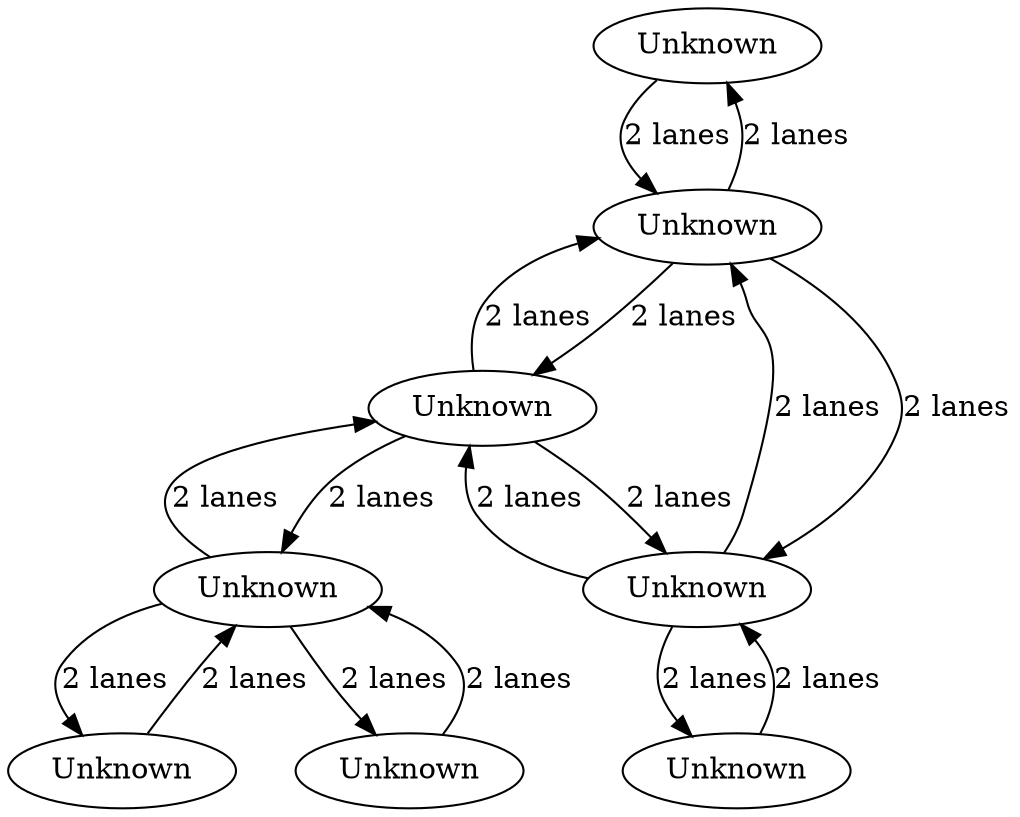 digraph {
    0 [ label = "Unknown" ]
    1 [ label = "Unknown" ]
    2 [ label = "Unknown" ]
    3 [ label = "Unknown" ]
    4 [ label = "Unknown" ]
    5 [ label = "Unknown" ]
    6 [ label = "Unknown" ]
    7 [ label = "Unknown" ]
    7 -> 5 [ label = "2 lanes" ]
    5 -> 7 [ label = "2 lanes" ]
    5 -> 4 [ label = "2 lanes" ]
    4 -> 5 [ label = "2 lanes" ]
    4 -> 2 [ label = "2 lanes" ]
    2 -> 4 [ label = "2 lanes" ]
    2 -> 1 [ label = "2 lanes" ]
    1 -> 2 [ label = "2 lanes" ]
    1 -> 0 [ label = "2 lanes" ]
    0 -> 1 [ label = "2 lanes" ]
    4 -> 1 [ label = "2 lanes" ]
    1 -> 4 [ label = "2 lanes" ]
    6 -> 5 [ label = "2 lanes" ]
    5 -> 6 [ label = "2 lanes" ]
    2 -> 3 [ label = "2 lanes" ]
    3 -> 2 [ label = "2 lanes" ]
}

